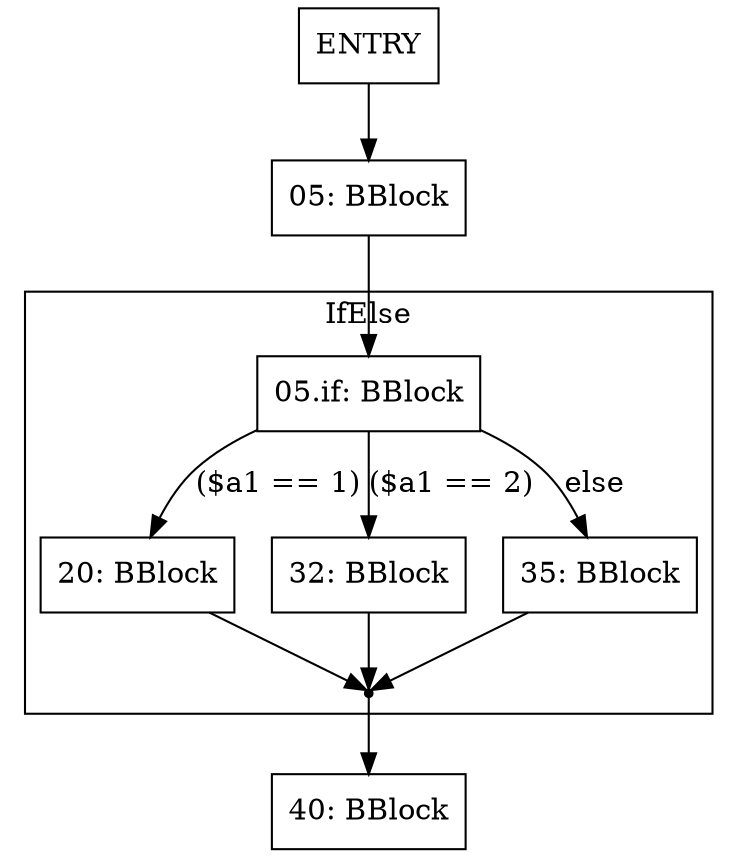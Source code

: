digraph G {
node [shape=box]
"ENTRY" -> "05"
"05" [label="05: BBlock"]
subgraph "cluster_0_05.if" {
  label=IfElse
  "05.if" [label="05.if: BBlock"]
  "20" [label="20: BBlock"]
  "05.if" -> "20" [label="($a1 == 1)"]
  "20" -> "landing_0_05.if"
  "32" [label="32: BBlock"]
  "05.if" -> "32" [label="($a1 == 2)"]
  "32" -> "landing_0_05.if"
  "35" [label="35: BBlock"]
  "05.if" -> "35" [label="else"]
  "35" -> "landing_0_05.if"
  "landing_0_05.if" [shape=point label=""]
}
"40" [label="40: BBlock"]
"05" -> "05.if"
"landing_0_05.if" -> "40"
}
